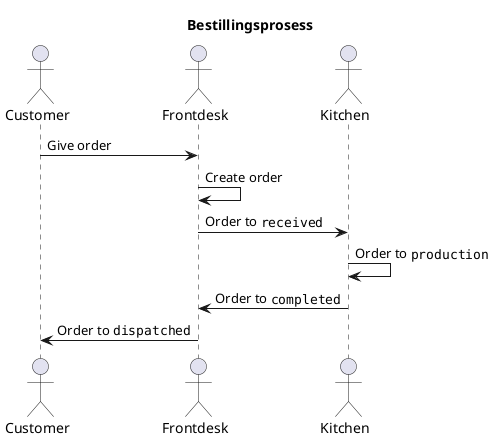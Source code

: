 @startuml
!pragma teoz true

title Bestillingsprosess

actor Customer as customer
actor Frontdesk as frontdesk
actor Kitchen as kitchen

customer -> frontdesk : Give order
frontdesk -> frontdesk : Create order
frontdesk -> kitchen : Order to ""received""
kitchen -> kitchen : Order to ""production""
kitchen -> frontdesk : Order to ""completed""
frontdesk -> customer : Order to ""dispatched""

@enduml
